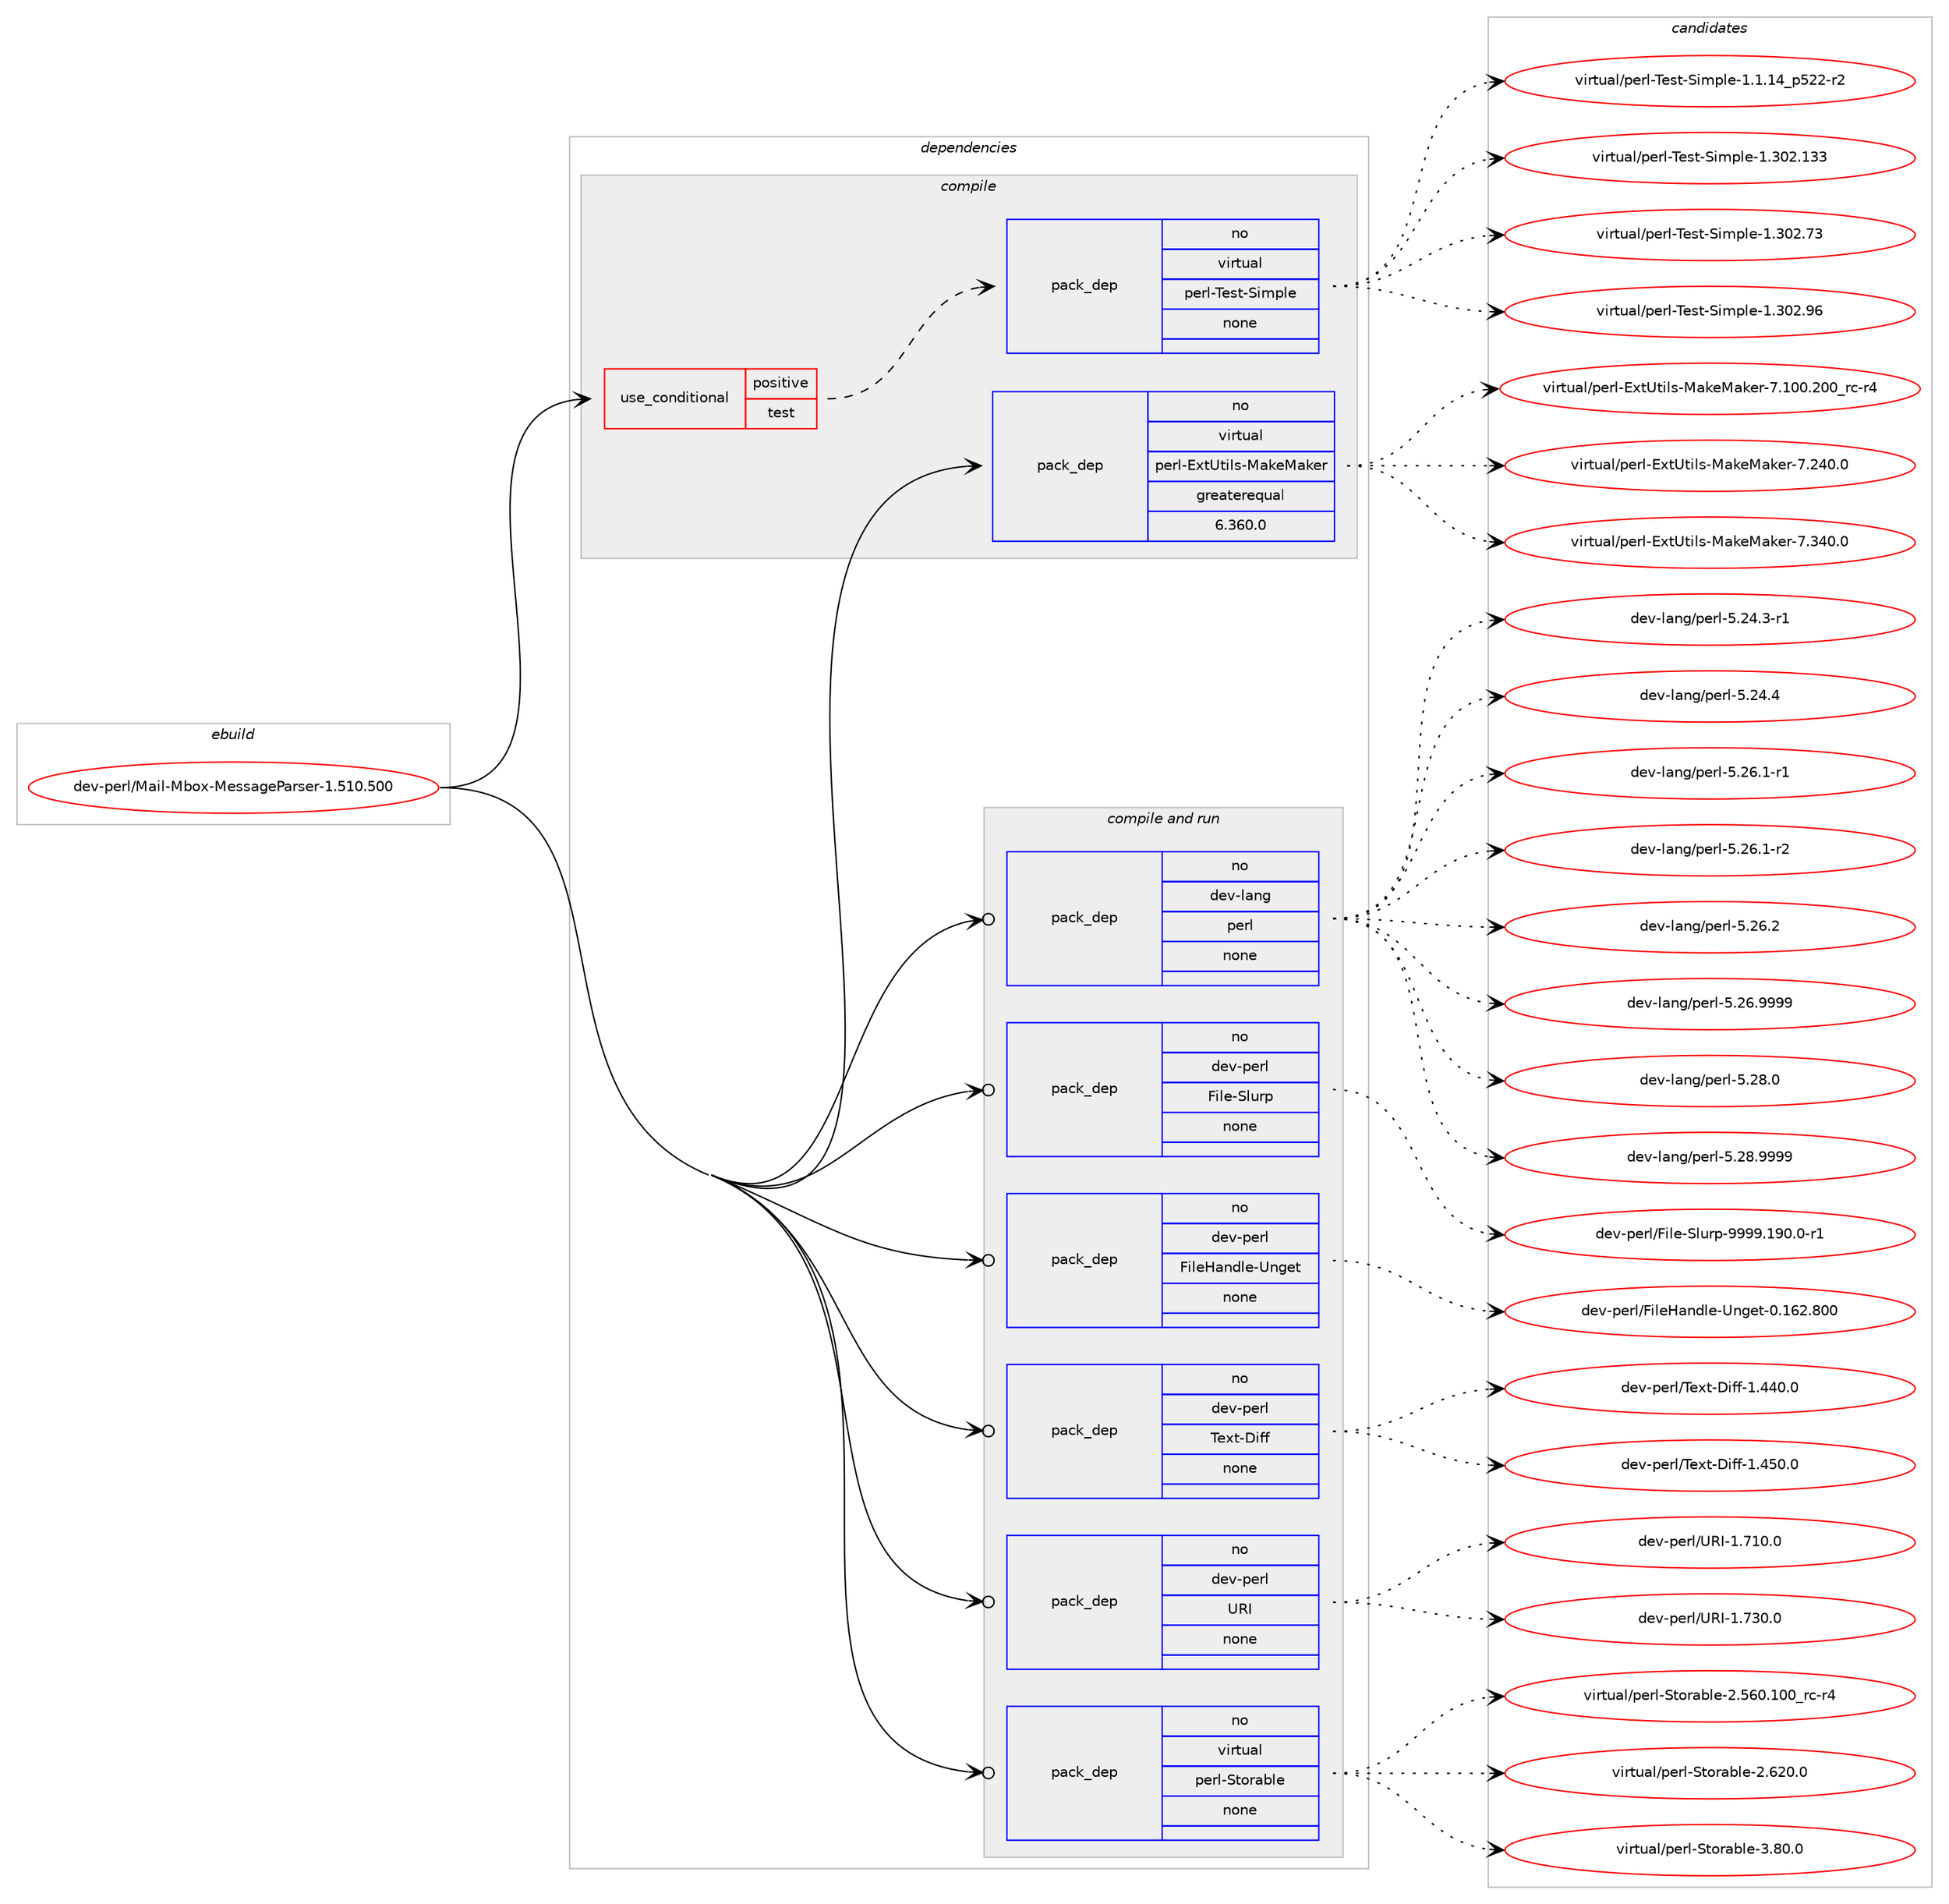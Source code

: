 digraph prolog {

# *************
# Graph options
# *************

newrank=true;
concentrate=true;
compound=true;
graph [rankdir=LR,fontname=Helvetica,fontsize=10,ranksep=1.5];#, ranksep=2.5, nodesep=0.2];
edge  [arrowhead=vee];
node  [fontname=Helvetica,fontsize=10];

# **********
# The ebuild
# **********

subgraph cluster_leftcol {
color=gray;
rank=same;
label=<<i>ebuild</i>>;
id [label="dev-perl/Mail-Mbox-MessageParser-1.510.500", color=red, width=4, href="../dev-perl/Mail-Mbox-MessageParser-1.510.500.svg"];
}

# ****************
# The dependencies
# ****************

subgraph cluster_midcol {
color=gray;
label=<<i>dependencies</i>>;
subgraph cluster_compile {
fillcolor="#eeeeee";
style=filled;
label=<<i>compile</i>>;
subgraph cond368391 {
dependency1383918 [label=<<TABLE BORDER="0" CELLBORDER="1" CELLSPACING="0" CELLPADDING="4"><TR><TD ROWSPAN="3" CELLPADDING="10">use_conditional</TD></TR><TR><TD>positive</TD></TR><TR><TD>test</TD></TR></TABLE>>, shape=none, color=red];
subgraph pack992472 {
dependency1383919 [label=<<TABLE BORDER="0" CELLBORDER="1" CELLSPACING="0" CELLPADDING="4" WIDTH="220"><TR><TD ROWSPAN="6" CELLPADDING="30">pack_dep</TD></TR><TR><TD WIDTH="110">no</TD></TR><TR><TD>virtual</TD></TR><TR><TD>perl-Test-Simple</TD></TR><TR><TD>none</TD></TR><TR><TD></TD></TR></TABLE>>, shape=none, color=blue];
}
dependency1383918:e -> dependency1383919:w [weight=20,style="dashed",arrowhead="vee"];
}
id:e -> dependency1383918:w [weight=20,style="solid",arrowhead="vee"];
subgraph pack992473 {
dependency1383920 [label=<<TABLE BORDER="0" CELLBORDER="1" CELLSPACING="0" CELLPADDING="4" WIDTH="220"><TR><TD ROWSPAN="6" CELLPADDING="30">pack_dep</TD></TR><TR><TD WIDTH="110">no</TD></TR><TR><TD>virtual</TD></TR><TR><TD>perl-ExtUtils-MakeMaker</TD></TR><TR><TD>greaterequal</TD></TR><TR><TD>6.360.0</TD></TR></TABLE>>, shape=none, color=blue];
}
id:e -> dependency1383920:w [weight=20,style="solid",arrowhead="vee"];
}
subgraph cluster_compileandrun {
fillcolor="#eeeeee";
style=filled;
label=<<i>compile and run</i>>;
subgraph pack992474 {
dependency1383921 [label=<<TABLE BORDER="0" CELLBORDER="1" CELLSPACING="0" CELLPADDING="4" WIDTH="220"><TR><TD ROWSPAN="6" CELLPADDING="30">pack_dep</TD></TR><TR><TD WIDTH="110">no</TD></TR><TR><TD>dev-lang</TD></TR><TR><TD>perl</TD></TR><TR><TD>none</TD></TR><TR><TD></TD></TR></TABLE>>, shape=none, color=blue];
}
id:e -> dependency1383921:w [weight=20,style="solid",arrowhead="odotvee"];
subgraph pack992475 {
dependency1383922 [label=<<TABLE BORDER="0" CELLBORDER="1" CELLSPACING="0" CELLPADDING="4" WIDTH="220"><TR><TD ROWSPAN="6" CELLPADDING="30">pack_dep</TD></TR><TR><TD WIDTH="110">no</TD></TR><TR><TD>dev-perl</TD></TR><TR><TD>File-Slurp</TD></TR><TR><TD>none</TD></TR><TR><TD></TD></TR></TABLE>>, shape=none, color=blue];
}
id:e -> dependency1383922:w [weight=20,style="solid",arrowhead="odotvee"];
subgraph pack992476 {
dependency1383923 [label=<<TABLE BORDER="0" CELLBORDER="1" CELLSPACING="0" CELLPADDING="4" WIDTH="220"><TR><TD ROWSPAN="6" CELLPADDING="30">pack_dep</TD></TR><TR><TD WIDTH="110">no</TD></TR><TR><TD>dev-perl</TD></TR><TR><TD>FileHandle-Unget</TD></TR><TR><TD>none</TD></TR><TR><TD></TD></TR></TABLE>>, shape=none, color=blue];
}
id:e -> dependency1383923:w [weight=20,style="solid",arrowhead="odotvee"];
subgraph pack992477 {
dependency1383924 [label=<<TABLE BORDER="0" CELLBORDER="1" CELLSPACING="0" CELLPADDING="4" WIDTH="220"><TR><TD ROWSPAN="6" CELLPADDING="30">pack_dep</TD></TR><TR><TD WIDTH="110">no</TD></TR><TR><TD>dev-perl</TD></TR><TR><TD>Text-Diff</TD></TR><TR><TD>none</TD></TR><TR><TD></TD></TR></TABLE>>, shape=none, color=blue];
}
id:e -> dependency1383924:w [weight=20,style="solid",arrowhead="odotvee"];
subgraph pack992478 {
dependency1383925 [label=<<TABLE BORDER="0" CELLBORDER="1" CELLSPACING="0" CELLPADDING="4" WIDTH="220"><TR><TD ROWSPAN="6" CELLPADDING="30">pack_dep</TD></TR><TR><TD WIDTH="110">no</TD></TR><TR><TD>dev-perl</TD></TR><TR><TD>URI</TD></TR><TR><TD>none</TD></TR><TR><TD></TD></TR></TABLE>>, shape=none, color=blue];
}
id:e -> dependency1383925:w [weight=20,style="solid",arrowhead="odotvee"];
subgraph pack992479 {
dependency1383926 [label=<<TABLE BORDER="0" CELLBORDER="1" CELLSPACING="0" CELLPADDING="4" WIDTH="220"><TR><TD ROWSPAN="6" CELLPADDING="30">pack_dep</TD></TR><TR><TD WIDTH="110">no</TD></TR><TR><TD>virtual</TD></TR><TR><TD>perl-Storable</TD></TR><TR><TD>none</TD></TR><TR><TD></TD></TR></TABLE>>, shape=none, color=blue];
}
id:e -> dependency1383926:w [weight=20,style="solid",arrowhead="odotvee"];
}
subgraph cluster_run {
fillcolor="#eeeeee";
style=filled;
label=<<i>run</i>>;
}
}

# **************
# The candidates
# **************

subgraph cluster_choices {
rank=same;
color=gray;
label=<<i>candidates</i>>;

subgraph choice992472 {
color=black;
nodesep=1;
choice11810511411611797108471121011141084584101115116458310510911210810145494649464952951125350504511450 [label="virtual/perl-Test-Simple-1.1.14_p522-r2", color=red, width=4,href="../virtual/perl-Test-Simple-1.1.14_p522-r2.svg"];
choice11810511411611797108471121011141084584101115116458310510911210810145494651485046495151 [label="virtual/perl-Test-Simple-1.302.133", color=red, width=4,href="../virtual/perl-Test-Simple-1.302.133.svg"];
choice118105114116117971084711210111410845841011151164583105109112108101454946514850465551 [label="virtual/perl-Test-Simple-1.302.73", color=red, width=4,href="../virtual/perl-Test-Simple-1.302.73.svg"];
choice118105114116117971084711210111410845841011151164583105109112108101454946514850465754 [label="virtual/perl-Test-Simple-1.302.96", color=red, width=4,href="../virtual/perl-Test-Simple-1.302.96.svg"];
dependency1383919:e -> choice11810511411611797108471121011141084584101115116458310510911210810145494649464952951125350504511450:w [style=dotted,weight="100"];
dependency1383919:e -> choice11810511411611797108471121011141084584101115116458310510911210810145494651485046495151:w [style=dotted,weight="100"];
dependency1383919:e -> choice118105114116117971084711210111410845841011151164583105109112108101454946514850465551:w [style=dotted,weight="100"];
dependency1383919:e -> choice118105114116117971084711210111410845841011151164583105109112108101454946514850465754:w [style=dotted,weight="100"];
}
subgraph choice992473 {
color=black;
nodesep=1;
choice118105114116117971084711210111410845691201168511610510811545779710710177971071011144555464948484650484895114994511452 [label="virtual/perl-ExtUtils-MakeMaker-7.100.200_rc-r4", color=red, width=4,href="../virtual/perl-ExtUtils-MakeMaker-7.100.200_rc-r4.svg"];
choice118105114116117971084711210111410845691201168511610510811545779710710177971071011144555465052484648 [label="virtual/perl-ExtUtils-MakeMaker-7.240.0", color=red, width=4,href="../virtual/perl-ExtUtils-MakeMaker-7.240.0.svg"];
choice118105114116117971084711210111410845691201168511610510811545779710710177971071011144555465152484648 [label="virtual/perl-ExtUtils-MakeMaker-7.340.0", color=red, width=4,href="../virtual/perl-ExtUtils-MakeMaker-7.340.0.svg"];
dependency1383920:e -> choice118105114116117971084711210111410845691201168511610510811545779710710177971071011144555464948484650484895114994511452:w [style=dotted,weight="100"];
dependency1383920:e -> choice118105114116117971084711210111410845691201168511610510811545779710710177971071011144555465052484648:w [style=dotted,weight="100"];
dependency1383920:e -> choice118105114116117971084711210111410845691201168511610510811545779710710177971071011144555465152484648:w [style=dotted,weight="100"];
}
subgraph choice992474 {
color=black;
nodesep=1;
choice100101118451089711010347112101114108455346505246514511449 [label="dev-lang/perl-5.24.3-r1", color=red, width=4,href="../dev-lang/perl-5.24.3-r1.svg"];
choice10010111845108971101034711210111410845534650524652 [label="dev-lang/perl-5.24.4", color=red, width=4,href="../dev-lang/perl-5.24.4.svg"];
choice100101118451089711010347112101114108455346505446494511449 [label="dev-lang/perl-5.26.1-r1", color=red, width=4,href="../dev-lang/perl-5.26.1-r1.svg"];
choice100101118451089711010347112101114108455346505446494511450 [label="dev-lang/perl-5.26.1-r2", color=red, width=4,href="../dev-lang/perl-5.26.1-r2.svg"];
choice10010111845108971101034711210111410845534650544650 [label="dev-lang/perl-5.26.2", color=red, width=4,href="../dev-lang/perl-5.26.2.svg"];
choice10010111845108971101034711210111410845534650544657575757 [label="dev-lang/perl-5.26.9999", color=red, width=4,href="../dev-lang/perl-5.26.9999.svg"];
choice10010111845108971101034711210111410845534650564648 [label="dev-lang/perl-5.28.0", color=red, width=4,href="../dev-lang/perl-5.28.0.svg"];
choice10010111845108971101034711210111410845534650564657575757 [label="dev-lang/perl-5.28.9999", color=red, width=4,href="../dev-lang/perl-5.28.9999.svg"];
dependency1383921:e -> choice100101118451089711010347112101114108455346505246514511449:w [style=dotted,weight="100"];
dependency1383921:e -> choice10010111845108971101034711210111410845534650524652:w [style=dotted,weight="100"];
dependency1383921:e -> choice100101118451089711010347112101114108455346505446494511449:w [style=dotted,weight="100"];
dependency1383921:e -> choice100101118451089711010347112101114108455346505446494511450:w [style=dotted,weight="100"];
dependency1383921:e -> choice10010111845108971101034711210111410845534650544650:w [style=dotted,weight="100"];
dependency1383921:e -> choice10010111845108971101034711210111410845534650544657575757:w [style=dotted,weight="100"];
dependency1383921:e -> choice10010111845108971101034711210111410845534650564648:w [style=dotted,weight="100"];
dependency1383921:e -> choice10010111845108971101034711210111410845534650564657575757:w [style=dotted,weight="100"];
}
subgraph choice992475 {
color=black;
nodesep=1;
choice100101118451121011141084770105108101458310811711411245575757574649574846484511449 [label="dev-perl/File-Slurp-9999.190.0-r1", color=red, width=4,href="../dev-perl/File-Slurp-9999.190.0-r1.svg"];
dependency1383922:e -> choice100101118451121011141084770105108101458310811711411245575757574649574846484511449:w [style=dotted,weight="100"];
}
subgraph choice992476 {
color=black;
nodesep=1;
choice1001011184511210111410847701051081017297110100108101458511010310111645484649545046564848 [label="dev-perl/FileHandle-Unget-0.162.800", color=red, width=4,href="../dev-perl/FileHandle-Unget-0.162.800.svg"];
dependency1383923:e -> choice1001011184511210111410847701051081017297110100108101458511010310111645484649545046564848:w [style=dotted,weight="100"];
}
subgraph choice992477 {
color=black;
nodesep=1;
choice10010111845112101114108478410112011645681051021024549465252484648 [label="dev-perl/Text-Diff-1.440.0", color=red, width=4,href="../dev-perl/Text-Diff-1.440.0.svg"];
choice10010111845112101114108478410112011645681051021024549465253484648 [label="dev-perl/Text-Diff-1.450.0", color=red, width=4,href="../dev-perl/Text-Diff-1.450.0.svg"];
dependency1383924:e -> choice10010111845112101114108478410112011645681051021024549465252484648:w [style=dotted,weight="100"];
dependency1383924:e -> choice10010111845112101114108478410112011645681051021024549465253484648:w [style=dotted,weight="100"];
}
subgraph choice992478 {
color=black;
nodesep=1;
choice10010111845112101114108478582734549465549484648 [label="dev-perl/URI-1.710.0", color=red, width=4,href="../dev-perl/URI-1.710.0.svg"];
choice10010111845112101114108478582734549465551484648 [label="dev-perl/URI-1.730.0", color=red, width=4,href="../dev-perl/URI-1.730.0.svg"];
dependency1383925:e -> choice10010111845112101114108478582734549465549484648:w [style=dotted,weight="100"];
dependency1383925:e -> choice10010111845112101114108478582734549465551484648:w [style=dotted,weight="100"];
}
subgraph choice992479 {
color=black;
nodesep=1;
choice1181051141161179710847112101114108458311611111497981081014550465354484649484895114994511452 [label="virtual/perl-Storable-2.560.100_rc-r4", color=red, width=4,href="../virtual/perl-Storable-2.560.100_rc-r4.svg"];
choice1181051141161179710847112101114108458311611111497981081014550465450484648 [label="virtual/perl-Storable-2.620.0", color=red, width=4,href="../virtual/perl-Storable-2.620.0.svg"];
choice11810511411611797108471121011141084583116111114979810810145514656484648 [label="virtual/perl-Storable-3.80.0", color=red, width=4,href="../virtual/perl-Storable-3.80.0.svg"];
dependency1383926:e -> choice1181051141161179710847112101114108458311611111497981081014550465354484649484895114994511452:w [style=dotted,weight="100"];
dependency1383926:e -> choice1181051141161179710847112101114108458311611111497981081014550465450484648:w [style=dotted,weight="100"];
dependency1383926:e -> choice11810511411611797108471121011141084583116111114979810810145514656484648:w [style=dotted,weight="100"];
}
}

}
